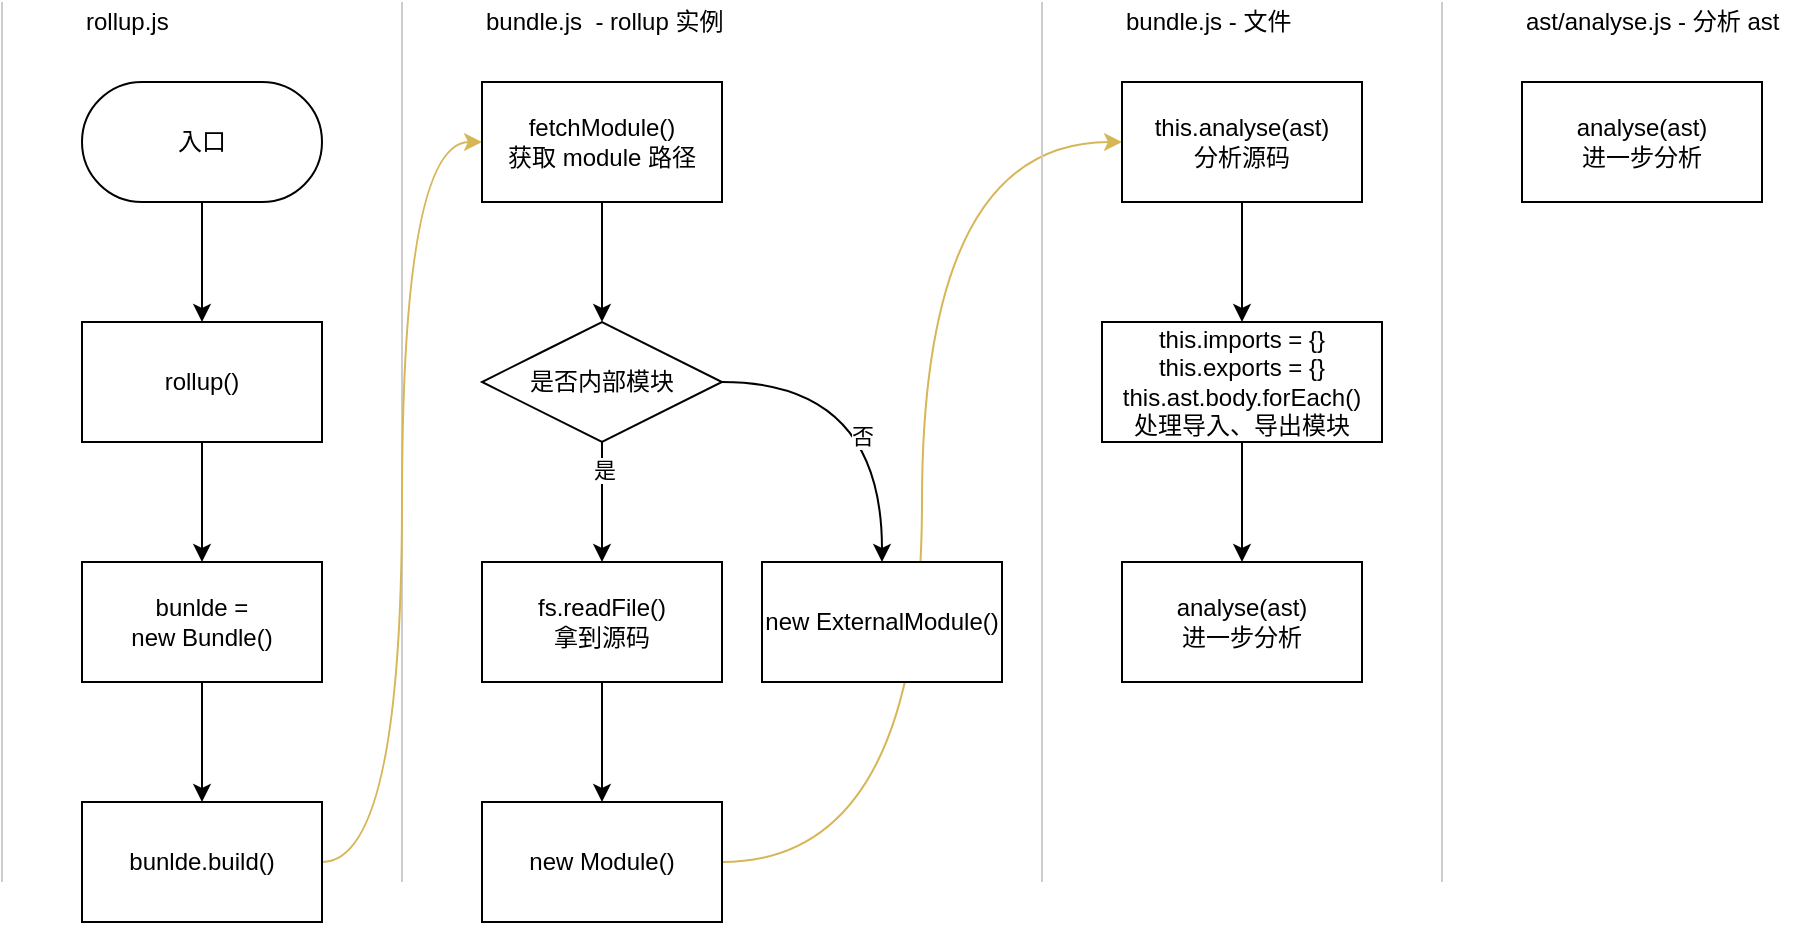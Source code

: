 <mxfile version="14.9.3" type="github">
  <diagram id="jKP7sBDpfqMwmEzG3EQ9" name="第 1 页">
    <mxGraphModel dx="1056" dy="733" grid="1" gridSize="10" guides="1" tooltips="1" connect="1" arrows="1" fold="1" page="1" pageScale="1" pageWidth="4681" pageHeight="3300" math="0" shadow="0">
      <root>
        <mxCell id="0" />
        <mxCell id="1" parent="0" />
        <mxCell id="0bQcgtlpd2lwGw6iiIkm-5" value="" style="edgeStyle=orthogonalEdgeStyle;rounded=0;orthogonalLoop=1;jettySize=auto;html=1;" edge="1" parent="1" source="0bQcgtlpd2lwGw6iiIkm-2" target="0bQcgtlpd2lwGw6iiIkm-4">
          <mxGeometry relative="1" as="geometry" />
        </mxCell>
        <mxCell id="0bQcgtlpd2lwGw6iiIkm-2" value="入口" style="rounded=1;whiteSpace=wrap;html=1;arcSize=50;" vertex="1" parent="1">
          <mxGeometry x="560" y="400" width="120" height="60" as="geometry" />
        </mxCell>
        <mxCell id="0bQcgtlpd2lwGw6iiIkm-8" value="" style="edgeStyle=orthogonalEdgeStyle;rounded=0;orthogonalLoop=1;jettySize=auto;html=1;" edge="1" parent="1" source="0bQcgtlpd2lwGw6iiIkm-4" target="0bQcgtlpd2lwGw6iiIkm-7">
          <mxGeometry relative="1" as="geometry" />
        </mxCell>
        <mxCell id="0bQcgtlpd2lwGw6iiIkm-4" value="rollup()" style="rounded=1;whiteSpace=wrap;html=1;arcSize=0;align=center;" vertex="1" parent="1">
          <mxGeometry x="560" y="520" width="120" height="60" as="geometry" />
        </mxCell>
        <mxCell id="0bQcgtlpd2lwGw6iiIkm-16" value="" style="edgeStyle=orthogonalEdgeStyle;rounded=0;orthogonalLoop=1;jettySize=auto;html=1;" edge="1" parent="1" source="0bQcgtlpd2lwGw6iiIkm-7" target="0bQcgtlpd2lwGw6iiIkm-15">
          <mxGeometry relative="1" as="geometry" />
        </mxCell>
        <mxCell id="0bQcgtlpd2lwGw6iiIkm-7" value="bunlde = &lt;br&gt;new Bundle()" style="rounded=1;whiteSpace=wrap;html=1;arcSize=0;align=center;" vertex="1" parent="1">
          <mxGeometry x="560" y="640" width="120" height="60" as="geometry" />
        </mxCell>
        <mxCell id="0bQcgtlpd2lwGw6iiIkm-9" value="" style="endArrow=none;html=1;strokeColor=#CCCCCC;" edge="1" parent="1">
          <mxGeometry width="50" height="50" relative="1" as="geometry">
            <mxPoint x="520" y="800" as="sourcePoint" />
            <mxPoint x="520" y="360" as="targetPoint" />
          </mxGeometry>
        </mxCell>
        <mxCell id="0bQcgtlpd2lwGw6iiIkm-10" value="" style="endArrow=none;html=1;fillColor=#f5f5f5;strokeColor=#CCCCCC;" edge="1" parent="1">
          <mxGeometry width="50" height="50" relative="1" as="geometry">
            <mxPoint x="720" y="800" as="sourcePoint" />
            <mxPoint x="720" y="360" as="targetPoint" />
          </mxGeometry>
        </mxCell>
        <mxCell id="0bQcgtlpd2lwGw6iiIkm-11" value="rollup.js" style="text;html=1;strokeColor=none;fillColor=none;align=left;verticalAlign=middle;whiteSpace=wrap;rounded=0;" vertex="1" parent="1">
          <mxGeometry x="560" y="360" width="40" height="20" as="geometry" />
        </mxCell>
        <mxCell id="0bQcgtlpd2lwGw6iiIkm-13" value="bundle.js&amp;nbsp; - rollup 实例" style="text;html=1;strokeColor=none;fillColor=none;align=left;verticalAlign=middle;whiteSpace=wrap;rounded=0;" vertex="1" parent="1">
          <mxGeometry x="760" y="360" width="130" height="20" as="geometry" />
        </mxCell>
        <mxCell id="0bQcgtlpd2lwGw6iiIkm-18" style="edgeStyle=orthogonalEdgeStyle;orthogonalLoop=1;jettySize=auto;html=1;entryX=0;entryY=0.5;entryDx=0;entryDy=0;curved=1;fillColor=#fff2cc;strokeColor=#d6b656;" edge="1" parent="1" source="0bQcgtlpd2lwGw6iiIkm-15" target="0bQcgtlpd2lwGw6iiIkm-17">
          <mxGeometry relative="1" as="geometry" />
        </mxCell>
        <mxCell id="0bQcgtlpd2lwGw6iiIkm-15" value="bunlde.build()" style="rounded=1;whiteSpace=wrap;html=1;arcSize=0;align=center;" vertex="1" parent="1">
          <mxGeometry x="560" y="760" width="120" height="60" as="geometry" />
        </mxCell>
        <mxCell id="0bQcgtlpd2lwGw6iiIkm-17" value="fetchModule()&lt;br&gt;获取 module 路径" style="rounded=1;whiteSpace=wrap;html=1;arcSize=0;align=center;" vertex="1" parent="1">
          <mxGeometry x="760" y="400" width="120" height="60" as="geometry" />
        </mxCell>
        <mxCell id="0bQcgtlpd2lwGw6iiIkm-22" value="" style="edgeStyle=orthogonalEdgeStyle;curved=1;orthogonalLoop=1;jettySize=auto;html=1;strokeColor=#000000;exitX=0.5;exitY=1;exitDx=0;exitDy=0;" edge="1" parent="1" source="0bQcgtlpd2lwGw6iiIkm-17" target="0bQcgtlpd2lwGw6iiIkm-21">
          <mxGeometry relative="1" as="geometry">
            <mxPoint x="820" y="580" as="sourcePoint" />
          </mxGeometry>
        </mxCell>
        <mxCell id="0bQcgtlpd2lwGw6iiIkm-24" value="" style="edgeStyle=orthogonalEdgeStyle;curved=1;orthogonalLoop=1;jettySize=auto;html=1;strokeColor=#000000;" edge="1" parent="1" source="0bQcgtlpd2lwGw6iiIkm-21">
          <mxGeometry relative="1" as="geometry">
            <mxPoint x="820" y="640" as="targetPoint" />
          </mxGeometry>
        </mxCell>
        <mxCell id="0bQcgtlpd2lwGw6iiIkm-25" value="是" style="edgeLabel;html=1;align=center;verticalAlign=middle;resizable=0;points=[];" vertex="1" connectable="0" parent="0bQcgtlpd2lwGw6iiIkm-24">
          <mxGeometry x="-0.533" y="1" relative="1" as="geometry">
            <mxPoint as="offset" />
          </mxGeometry>
        </mxCell>
        <mxCell id="0bQcgtlpd2lwGw6iiIkm-27" value="否" style="edgeStyle=orthogonalEdgeStyle;curved=1;orthogonalLoop=1;jettySize=auto;html=1;strokeColor=#000000;" edge="1" parent="1" source="0bQcgtlpd2lwGw6iiIkm-21" target="0bQcgtlpd2lwGw6iiIkm-26">
          <mxGeometry x="0.25" y="-10" relative="1" as="geometry">
            <mxPoint as="offset" />
          </mxGeometry>
        </mxCell>
        <mxCell id="0bQcgtlpd2lwGw6iiIkm-21" value="是否内部模块" style="rhombus;whiteSpace=wrap;html=1;rounded=1;arcSize=0;" vertex="1" parent="1">
          <mxGeometry x="760" y="520" width="120" height="60" as="geometry" />
        </mxCell>
        <mxCell id="0bQcgtlpd2lwGw6iiIkm-37" style="edgeStyle=orthogonalEdgeStyle;curved=1;orthogonalLoop=1;jettySize=auto;html=1;entryX=0;entryY=0.5;entryDx=0;entryDy=0;strokeColor=#d6b656;fillColor=#fff2cc;" edge="1" parent="1" source="0bQcgtlpd2lwGw6iiIkm-23" target="0bQcgtlpd2lwGw6iiIkm-31">
          <mxGeometry relative="1" as="geometry" />
        </mxCell>
        <mxCell id="0bQcgtlpd2lwGw6iiIkm-23" value="new Module()" style="whiteSpace=wrap;html=1;rounded=1;arcSize=0;" vertex="1" parent="1">
          <mxGeometry x="760" y="760" width="120" height="60" as="geometry" />
        </mxCell>
        <mxCell id="0bQcgtlpd2lwGw6iiIkm-26" value="new ExternalModule()" style="whiteSpace=wrap;html=1;rounded=1;arcSize=0;" vertex="1" parent="1">
          <mxGeometry x="900" y="640" width="120" height="60" as="geometry" />
        </mxCell>
        <mxCell id="0bQcgtlpd2lwGw6iiIkm-29" value="" style="edgeStyle=orthogonalEdgeStyle;curved=1;orthogonalLoop=1;jettySize=auto;html=1;strokeColor=#000000;" edge="1" parent="1" source="0bQcgtlpd2lwGw6iiIkm-28" target="0bQcgtlpd2lwGw6iiIkm-23">
          <mxGeometry relative="1" as="geometry" />
        </mxCell>
        <mxCell id="0bQcgtlpd2lwGw6iiIkm-28" value="fs.readFile()&lt;br&gt;拿到源码" style="whiteSpace=wrap;html=1;rounded=1;arcSize=0;" vertex="1" parent="1">
          <mxGeometry x="760" y="640" width="120" height="60" as="geometry" />
        </mxCell>
        <mxCell id="0bQcgtlpd2lwGw6iiIkm-30" value="" style="endArrow=none;html=1;fillColor=#f5f5f5;strokeColor=#CCCCCC;" edge="1" parent="1">
          <mxGeometry width="50" height="50" relative="1" as="geometry">
            <mxPoint x="1040" y="800" as="sourcePoint" />
            <mxPoint x="1040" y="360" as="targetPoint" />
          </mxGeometry>
        </mxCell>
        <mxCell id="0bQcgtlpd2lwGw6iiIkm-36" value="" style="edgeStyle=orthogonalEdgeStyle;curved=1;orthogonalLoop=1;jettySize=auto;html=1;strokeColor=#000000;" edge="1" parent="1" source="0bQcgtlpd2lwGw6iiIkm-31" target="0bQcgtlpd2lwGw6iiIkm-35">
          <mxGeometry relative="1" as="geometry" />
        </mxCell>
        <mxCell id="0bQcgtlpd2lwGw6iiIkm-31" value="this.analyse(ast)&lt;br&gt;分析源码" style="whiteSpace=wrap;html=1;rounded=1;arcSize=0;" vertex="1" parent="1">
          <mxGeometry x="1080" y="400" width="120" height="60" as="geometry" />
        </mxCell>
        <mxCell id="0bQcgtlpd2lwGw6iiIkm-32" value="bundle.js - 文件" style="text;html=1;strokeColor=none;fillColor=none;align=left;verticalAlign=middle;whiteSpace=wrap;rounded=0;" vertex="1" parent="1">
          <mxGeometry x="1080" y="360" width="130" height="20" as="geometry" />
        </mxCell>
        <mxCell id="0bQcgtlpd2lwGw6iiIkm-33" style="edgeStyle=orthogonalEdgeStyle;curved=1;orthogonalLoop=1;jettySize=auto;html=1;exitX=0.5;exitY=1;exitDx=0;exitDy=0;strokeColor=#000000;" edge="1" parent="1" source="0bQcgtlpd2lwGw6iiIkm-13" target="0bQcgtlpd2lwGw6iiIkm-13">
          <mxGeometry relative="1" as="geometry" />
        </mxCell>
        <mxCell id="0bQcgtlpd2lwGw6iiIkm-39" value="" style="edgeStyle=orthogonalEdgeStyle;curved=1;orthogonalLoop=1;jettySize=auto;html=1;strokeColor=#000000;" edge="1" parent="1" source="0bQcgtlpd2lwGw6iiIkm-35" target="0bQcgtlpd2lwGw6iiIkm-38">
          <mxGeometry relative="1" as="geometry" />
        </mxCell>
        <mxCell id="0bQcgtlpd2lwGw6iiIkm-35" value="&lt;div&gt;this.imports = {}&lt;/div&gt;&lt;div&gt;&lt;span&gt;		&lt;/span&gt;this.exports = {}&lt;/div&gt;&lt;div&gt;this.ast.body.forEach()&lt;br&gt;&lt;/div&gt;&lt;div&gt;处理导入、导出模块&lt;/div&gt;" style="whiteSpace=wrap;html=1;rounded=1;arcSize=0;" vertex="1" parent="1">
          <mxGeometry x="1070" y="520" width="140" height="60" as="geometry" />
        </mxCell>
        <mxCell id="0bQcgtlpd2lwGw6iiIkm-38" value="&lt;span&gt;analyse(ast)&lt;/span&gt;&lt;br&gt;进一步分析" style="whiteSpace=wrap;html=1;rounded=1;arcSize=0;" vertex="1" parent="1">
          <mxGeometry x="1080" y="640" width="120" height="60" as="geometry" />
        </mxCell>
        <mxCell id="0bQcgtlpd2lwGw6iiIkm-40" value="" style="endArrow=none;html=1;fillColor=#f5f5f5;strokeColor=#CCCCCC;" edge="1" parent="1">
          <mxGeometry width="50" height="50" relative="1" as="geometry">
            <mxPoint x="1240" y="800" as="sourcePoint" />
            <mxPoint x="1240" y="360" as="targetPoint" />
          </mxGeometry>
        </mxCell>
        <mxCell id="0bQcgtlpd2lwGw6iiIkm-41" value="ast/analyse.js - 分析 ast" style="text;html=1;strokeColor=none;fillColor=none;align=left;verticalAlign=middle;whiteSpace=wrap;rounded=0;" vertex="1" parent="1">
          <mxGeometry x="1280" y="360" width="140" height="20" as="geometry" />
        </mxCell>
        <mxCell id="0bQcgtlpd2lwGw6iiIkm-43" value="&lt;span&gt;analyse(ast)&lt;/span&gt;&lt;br&gt;进一步分析" style="whiteSpace=wrap;html=1;rounded=1;arcSize=0;" vertex="1" parent="1">
          <mxGeometry x="1280" y="400" width="120" height="60" as="geometry" />
        </mxCell>
      </root>
    </mxGraphModel>
  </diagram>
</mxfile>
